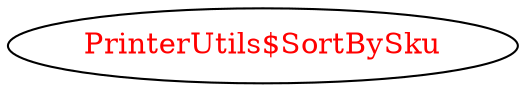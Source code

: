 digraph dependencyGraph {
 concentrate=true;
 ranksep="2.0";
 rankdir="LR"; 
 splines="ortho";
"PrinterUtils$SortBySku" [fontcolor="red"];
}